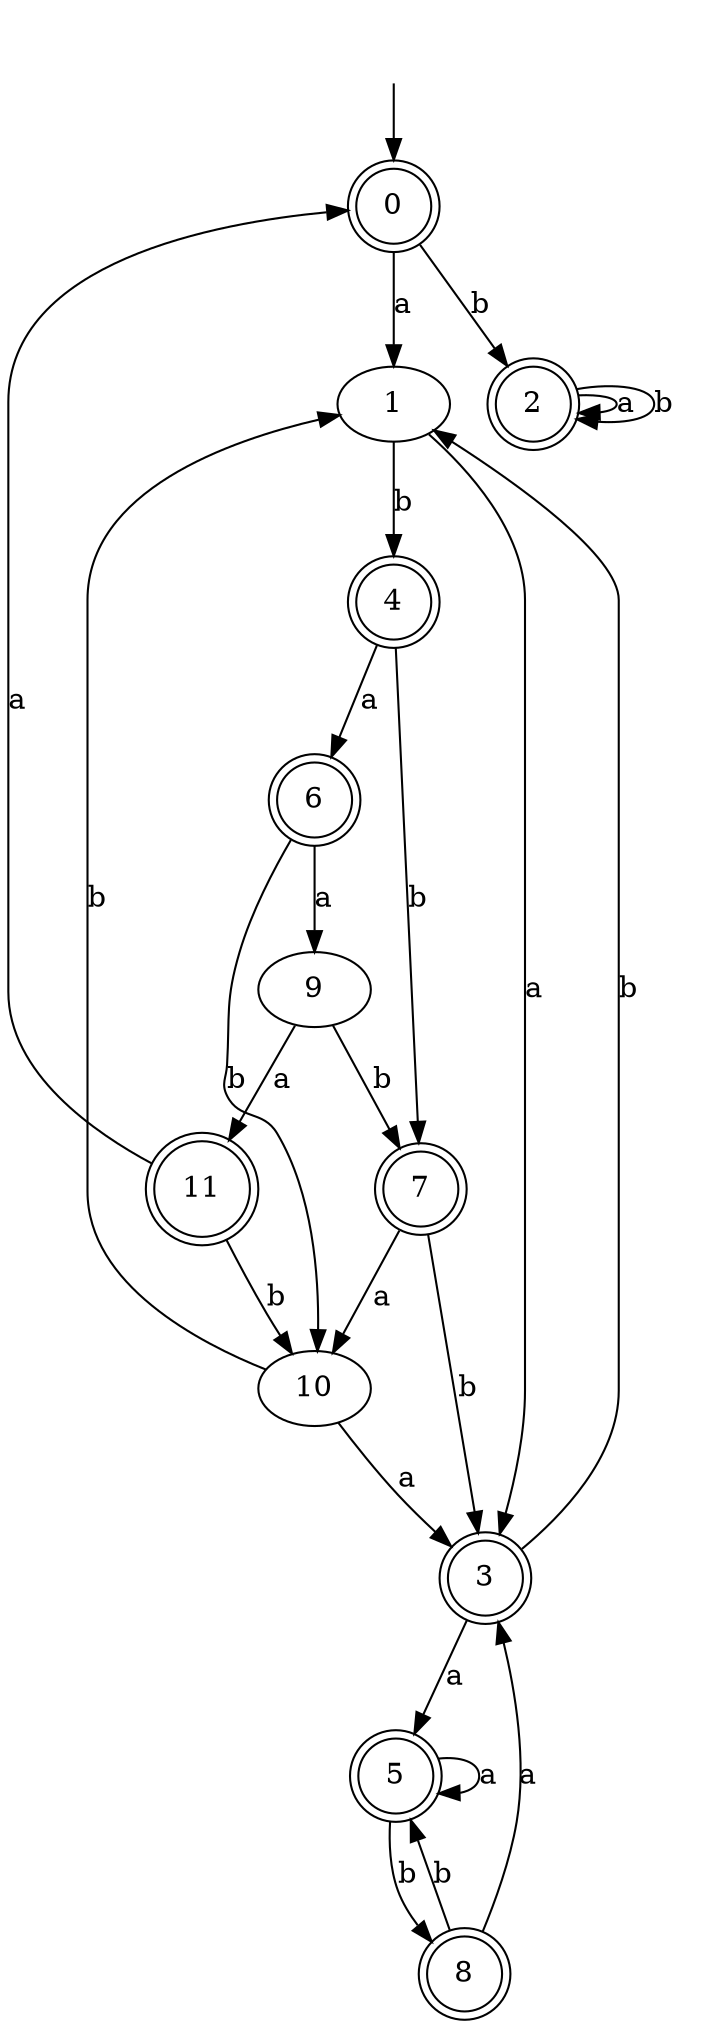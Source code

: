 digraph RandomDFA {
  __start0 [label="", shape=none];
  __start0 -> 0 [label=""];
  0 [shape=circle] [shape=doublecircle]
  0 -> 1 [label="a"]
  0 -> 2 [label="b"]
  1
  1 -> 3 [label="a"]
  1 -> 4 [label="b"]
  2 [shape=doublecircle]
  2 -> 2 [label="a"]
  2 -> 2 [label="b"]
  3 [shape=doublecircle]
  3 -> 5 [label="a"]
  3 -> 1 [label="b"]
  4 [shape=doublecircle]
  4 -> 6 [label="a"]
  4 -> 7 [label="b"]
  5 [shape=doublecircle]
  5 -> 5 [label="a"]
  5 -> 8 [label="b"]
  6 [shape=doublecircle]
  6 -> 9 [label="a"]
  6 -> 10 [label="b"]
  7 [shape=doublecircle]
  7 -> 10 [label="a"]
  7 -> 3 [label="b"]
  8 [shape=doublecircle]
  8 -> 3 [label="a"]
  8 -> 5 [label="b"]
  9
  9 -> 11 [label="a"]
  9 -> 7 [label="b"]
  10
  10 -> 3 [label="a"]
  10 -> 1 [label="b"]
  11 [shape=doublecircle]
  11 -> 0 [label="a"]
  11 -> 10 [label="b"]
}
